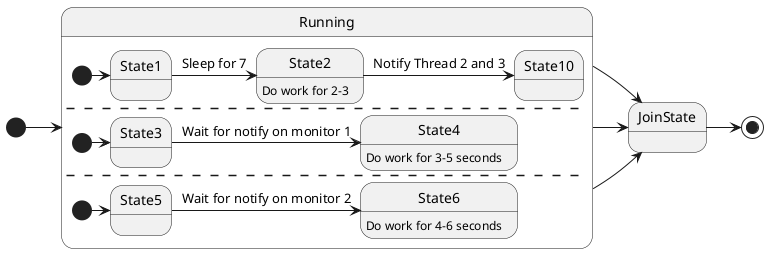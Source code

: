 @startuml

[*] -> Running

state Running{

    [*] -> State1
    State1 -> State2 : Sleep for 7
    State2 : Do work for 2-3
    State2 -> State10 : Notify Thread 2 and 3
    --

    [*] -> State3
    State3 -> State4 : Wait for notify on monitor 1
    State4 : Do work for 3-5 seconds
    --
    [*] -> State5
    State5 -> State6 : Wait for notify on monitor 2
    State6 : Do work for 4-6 seconds
}
Running -> JoinState
Running -> JoinState
Running -> JoinState
JoinState -> [*]

@enduml
